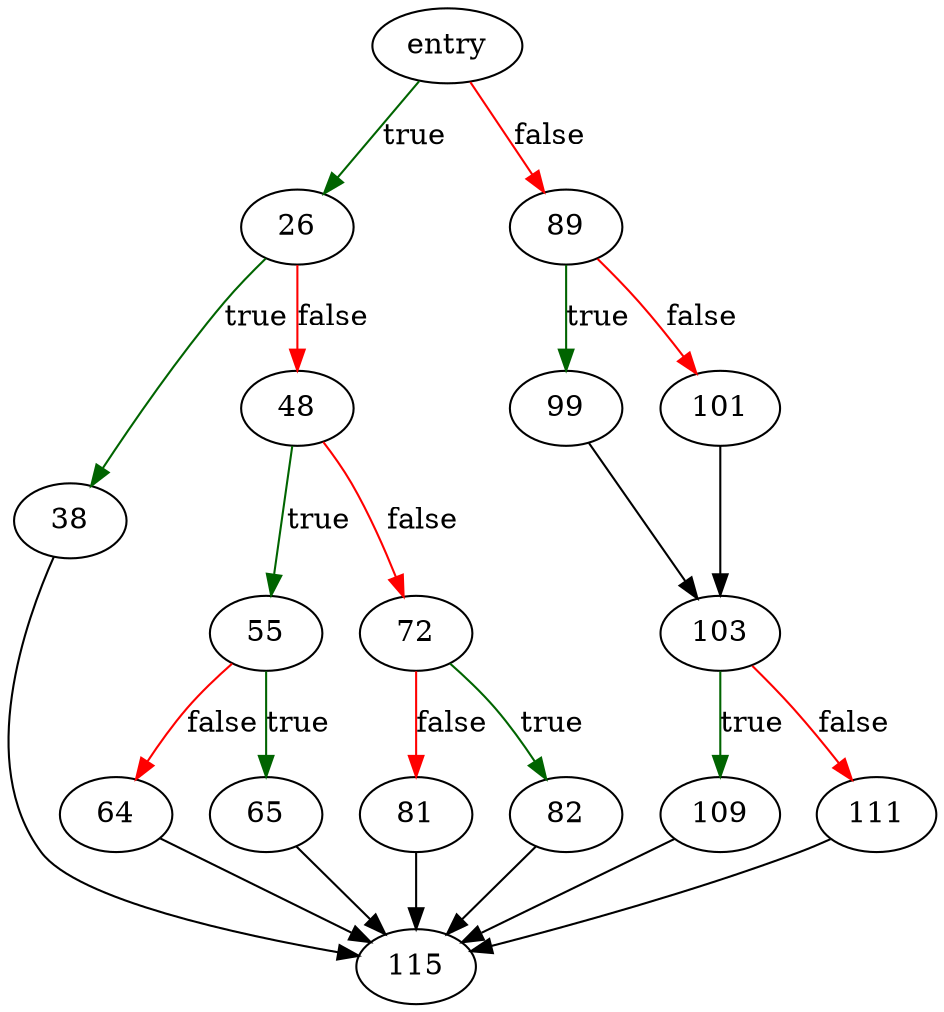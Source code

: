 digraph "sqlite3BlobCompare" {
	// Node definitions.
	2 [label=entry];
	26;
	38;
	48;
	55;
	64;
	65;
	72;
	81;
	82;
	89;
	99;
	101;
	103;
	109;
	111;
	115;

	// Edge definitions.
	2 -> 26 [
		color=darkgreen
		label=true
	];
	2 -> 89 [
		color=red
		label=false
	];
	26 -> 38 [
		color=darkgreen
		label=true
	];
	26 -> 48 [
		color=red
		label=false
	];
	38 -> 115;
	48 -> 55 [
		color=darkgreen
		label=true
	];
	48 -> 72 [
		color=red
		label=false
	];
	55 -> 64 [
		color=red
		label=false
	];
	55 -> 65 [
		color=darkgreen
		label=true
	];
	64 -> 115;
	65 -> 115;
	72 -> 81 [
		color=red
		label=false
	];
	72 -> 82 [
		color=darkgreen
		label=true
	];
	81 -> 115;
	82 -> 115;
	89 -> 99 [
		color=darkgreen
		label=true
	];
	89 -> 101 [
		color=red
		label=false
	];
	99 -> 103;
	101 -> 103;
	103 -> 109 [
		color=darkgreen
		label=true
	];
	103 -> 111 [
		color=red
		label=false
	];
	109 -> 115;
	111 -> 115;
}